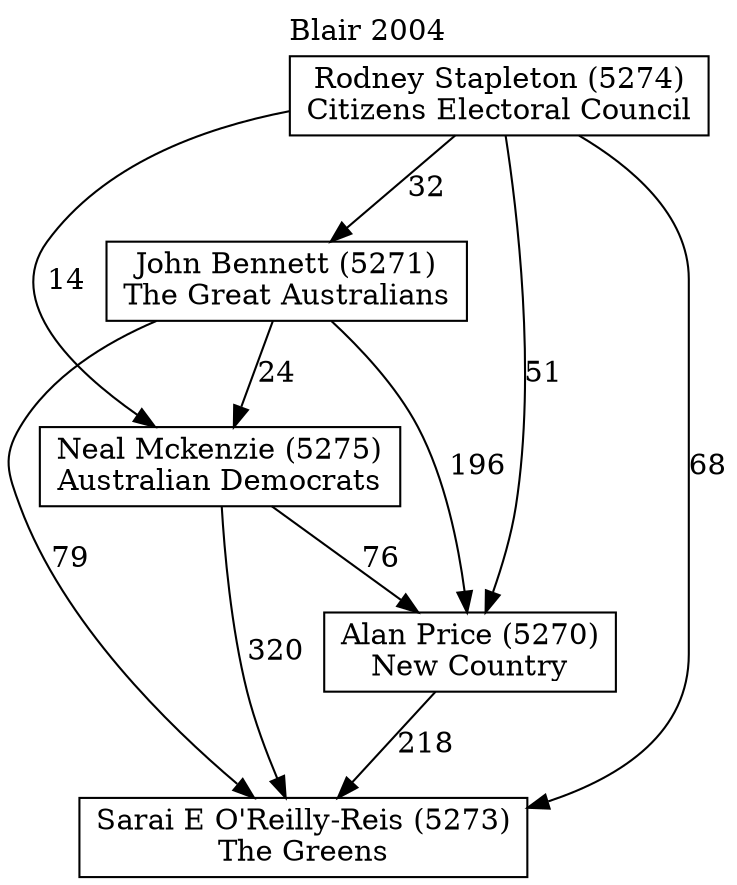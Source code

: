 // House preference flow
digraph "Sarai E O'Reilly-Reis (5273)_Blair_2004" {
	graph [label="Blair 2004" labelloc=t mclimit=10]
	node [shape=box]
	"Alan Price (5270)" [label="Alan Price (5270)
New Country"]
	"John Bennett (5271)" [label="John Bennett (5271)
The Great Australians"]
	"Neal Mckenzie (5275)" [label="Neal Mckenzie (5275)
Australian Democrats"]
	"Rodney Stapleton (5274)" [label="Rodney Stapleton (5274)
Citizens Electoral Council"]
	"Sarai E O'Reilly-Reis (5273)" [label="Sarai E O'Reilly-Reis (5273)
The Greens"]
	"Alan Price (5270)" -> "Sarai E O'Reilly-Reis (5273)" [label=218]
	"John Bennett (5271)" -> "Alan Price (5270)" [label=196]
	"John Bennett (5271)" -> "Neal Mckenzie (5275)" [label=24]
	"John Bennett (5271)" -> "Sarai E O'Reilly-Reis (5273)" [label=79]
	"Neal Mckenzie (5275)" -> "Alan Price (5270)" [label=76]
	"Neal Mckenzie (5275)" -> "Sarai E O'Reilly-Reis (5273)" [label=320]
	"Rodney Stapleton (5274)" -> "Alan Price (5270)" [label=51]
	"Rodney Stapleton (5274)" -> "John Bennett (5271)" [label=32]
	"Rodney Stapleton (5274)" -> "Neal Mckenzie (5275)" [label=14]
	"Rodney Stapleton (5274)" -> "Sarai E O'Reilly-Reis (5273)" [label=68]
}

